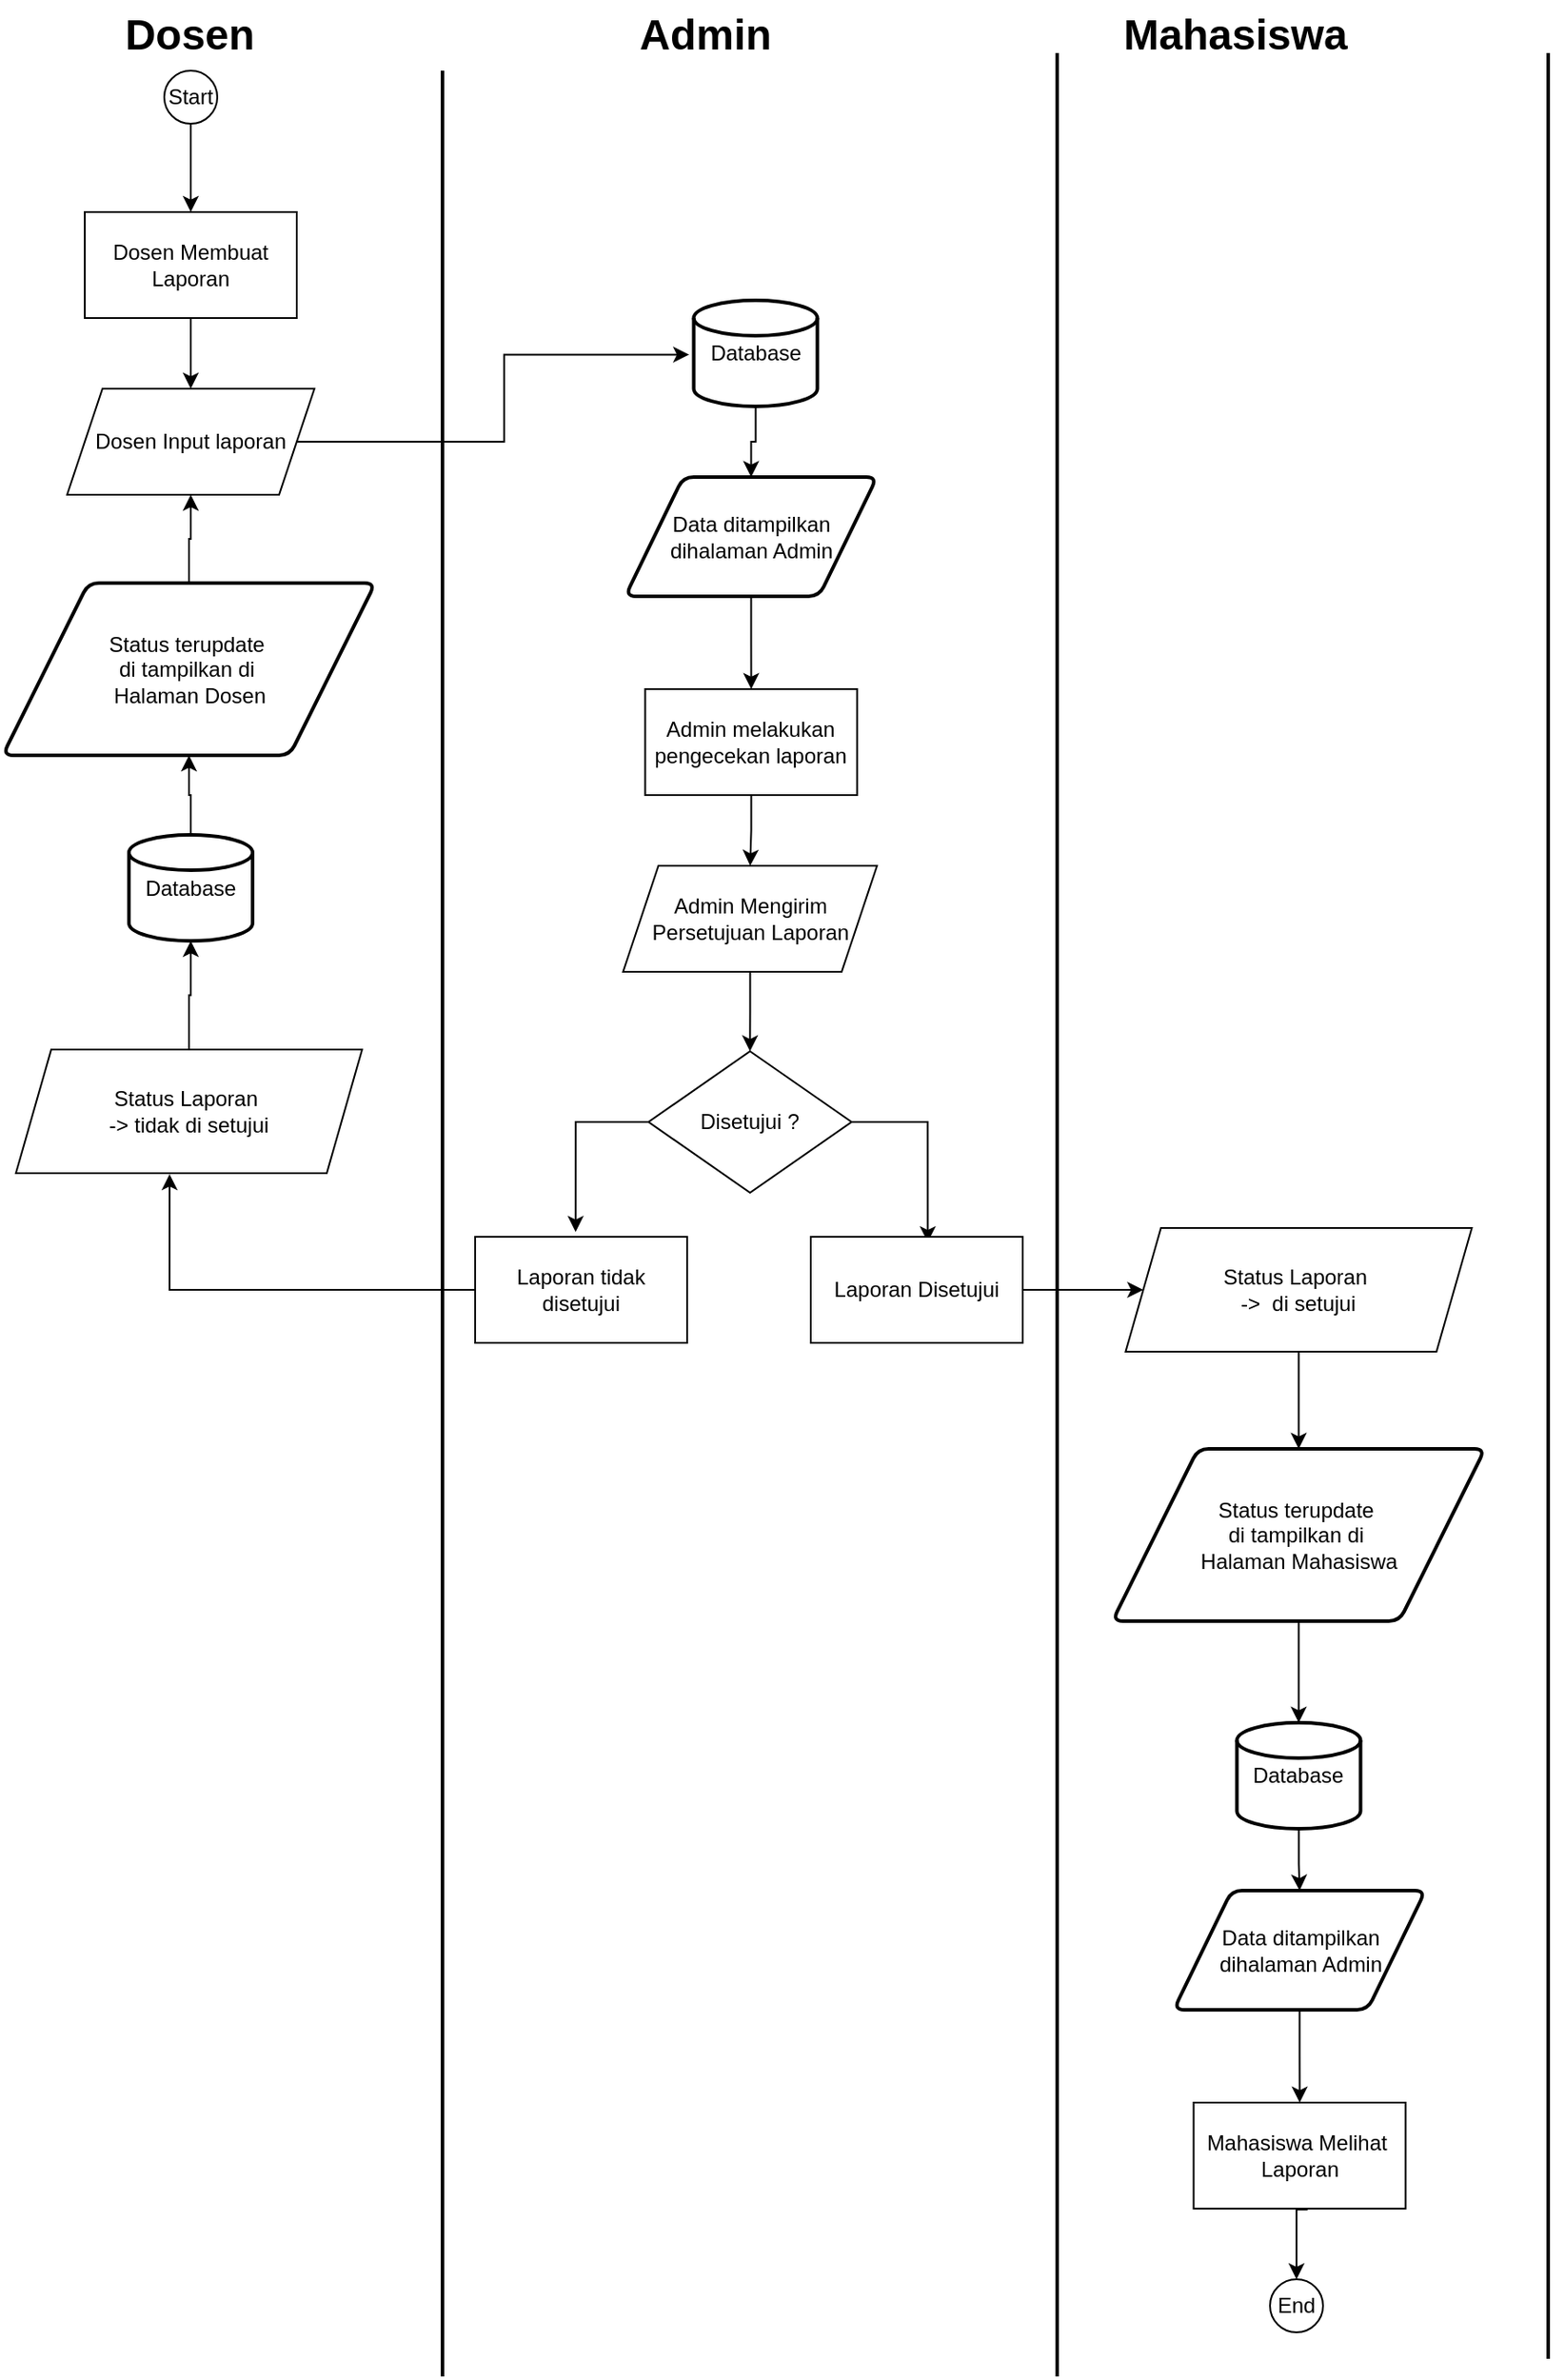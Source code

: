 <mxfile version="24.8.6">
  <diagram id="C5RBs43oDa-KdzZeNtuy" name="Page-1">
    <mxGraphModel dx="2840" dy="2540" grid="1" gridSize="10" guides="1" tooltips="1" connect="1" arrows="1" fold="1" page="1" pageScale="1" pageWidth="827" pageHeight="1169" math="0" shadow="0">
      <root>
        <mxCell id="WIyWlLk6GJQsqaUBKTNV-0" />
        <mxCell id="WIyWlLk6GJQsqaUBKTNV-1" parent="WIyWlLk6GJQsqaUBKTNV-0" />
        <mxCell id="FgMpDFjrvHOMf_fk4ZTs-14" value="" style="line;strokeWidth=2;html=1;rotation=-180;direction=south;" vertex="1" parent="WIyWlLk6GJQsqaUBKTNV-1">
          <mxGeometry x="464" y="30" width="15" height="1305" as="geometry" />
        </mxCell>
        <mxCell id="FgMpDFjrvHOMf_fk4ZTs-16" value="" style="line;strokeWidth=2;html=1;rotation=-180;direction=south;" vertex="1" parent="WIyWlLk6GJQsqaUBKTNV-1">
          <mxGeometry x="812" y="20" width="15" height="1315" as="geometry" />
        </mxCell>
        <mxCell id="FgMpDFjrvHOMf_fk4ZTs-17" value="" style="line;strokeWidth=2;html=1;rotation=-180;direction=south;" vertex="1" parent="WIyWlLk6GJQsqaUBKTNV-1">
          <mxGeometry x="1090" y="20" width="15" height="1305" as="geometry" />
        </mxCell>
        <mxCell id="FgMpDFjrvHOMf_fk4ZTs-18" value="Dosen" style="text;strokeColor=none;fillColor=none;html=1;fontSize=24;fontStyle=1;verticalAlign=middle;align=center;" vertex="1" parent="WIyWlLk6GJQsqaUBKTNV-1">
          <mxGeometry x="278" y="-10" width="100" height="40" as="geometry" />
        </mxCell>
        <mxCell id="FgMpDFjrvHOMf_fk4ZTs-19" value="Admin" style="text;strokeColor=none;fillColor=none;html=1;fontSize=24;fontStyle=1;verticalAlign=middle;align=center;" vertex="1" parent="WIyWlLk6GJQsqaUBKTNV-1">
          <mxGeometry x="570" y="-10" width="100" height="40" as="geometry" />
        </mxCell>
        <mxCell id="FgMpDFjrvHOMf_fk4ZTs-20" value="Mahasiswa" style="text;strokeColor=none;fillColor=none;html=1;fontSize=24;fontStyle=1;verticalAlign=middle;align=center;" vertex="1" parent="WIyWlLk6GJQsqaUBKTNV-1">
          <mxGeometry x="870" y="-10" width="100" height="40" as="geometry" />
        </mxCell>
        <mxCell id="FgMpDFjrvHOMf_fk4ZTs-23" value="" style="edgeStyle=orthogonalEdgeStyle;rounded=0;orthogonalLoop=1;jettySize=auto;html=1;" edge="1" parent="WIyWlLk6GJQsqaUBKTNV-1" source="FgMpDFjrvHOMf_fk4ZTs-21" target="FgMpDFjrvHOMf_fk4ZTs-22">
          <mxGeometry relative="1" as="geometry" />
        </mxCell>
        <mxCell id="FgMpDFjrvHOMf_fk4ZTs-21" value="Dosen Membuat Laporan" style="rounded=0;whiteSpace=wrap;html=1;" vertex="1" parent="WIyWlLk6GJQsqaUBKTNV-1">
          <mxGeometry x="269" y="110" width="120" height="60" as="geometry" />
        </mxCell>
        <mxCell id="FgMpDFjrvHOMf_fk4ZTs-27" value="" style="edgeStyle=orthogonalEdgeStyle;rounded=0;orthogonalLoop=1;jettySize=auto;html=1;entryX=-0.037;entryY=0.512;entryDx=0;entryDy=0;entryPerimeter=0;" edge="1" parent="WIyWlLk6GJQsqaUBKTNV-1" source="FgMpDFjrvHOMf_fk4ZTs-22" target="FgMpDFjrvHOMf_fk4ZTs-26">
          <mxGeometry relative="1" as="geometry" />
        </mxCell>
        <mxCell id="FgMpDFjrvHOMf_fk4ZTs-22" value="Dosen Input laporan" style="shape=parallelogram;perimeter=parallelogramPerimeter;whiteSpace=wrap;html=1;fixedSize=1;" vertex="1" parent="WIyWlLk6GJQsqaUBKTNV-1">
          <mxGeometry x="259" y="210" width="140" height="60" as="geometry" />
        </mxCell>
        <mxCell id="FgMpDFjrvHOMf_fk4ZTs-25" value="" style="edgeStyle=orthogonalEdgeStyle;rounded=0;orthogonalLoop=1;jettySize=auto;html=1;" edge="1" parent="WIyWlLk6GJQsqaUBKTNV-1" source="FgMpDFjrvHOMf_fk4ZTs-24" target="FgMpDFjrvHOMf_fk4ZTs-21">
          <mxGeometry relative="1" as="geometry" />
        </mxCell>
        <mxCell id="FgMpDFjrvHOMf_fk4ZTs-24" value="Start" style="ellipse;whiteSpace=wrap;html=1;aspect=fixed;" vertex="1" parent="WIyWlLk6GJQsqaUBKTNV-1">
          <mxGeometry x="314" y="30" width="30" height="30" as="geometry" />
        </mxCell>
        <mxCell id="FgMpDFjrvHOMf_fk4ZTs-31" value="" style="edgeStyle=orthogonalEdgeStyle;rounded=0;orthogonalLoop=1;jettySize=auto;html=1;" edge="1" parent="WIyWlLk6GJQsqaUBKTNV-1" source="FgMpDFjrvHOMf_fk4ZTs-26" target="FgMpDFjrvHOMf_fk4ZTs-30">
          <mxGeometry relative="1" as="geometry" />
        </mxCell>
        <mxCell id="FgMpDFjrvHOMf_fk4ZTs-26" value="Database" style="strokeWidth=2;html=1;shape=mxgraph.flowchart.database;whiteSpace=wrap;" vertex="1" parent="WIyWlLk6GJQsqaUBKTNV-1">
          <mxGeometry x="613.75" y="160" width="70" height="60" as="geometry" />
        </mxCell>
        <mxCell id="FgMpDFjrvHOMf_fk4ZTs-34" value="" style="edgeStyle=orthogonalEdgeStyle;rounded=0;orthogonalLoop=1;jettySize=auto;html=1;" edge="1" parent="WIyWlLk6GJQsqaUBKTNV-1" source="FgMpDFjrvHOMf_fk4ZTs-28" target="FgMpDFjrvHOMf_fk4ZTs-33">
          <mxGeometry relative="1" as="geometry" />
        </mxCell>
        <mxCell id="FgMpDFjrvHOMf_fk4ZTs-28" value="Admin melakukan pengecekan laporan" style="rounded=0;whiteSpace=wrap;html=1;" vertex="1" parent="WIyWlLk6GJQsqaUBKTNV-1">
          <mxGeometry x="586.25" y="380" width="120" height="60" as="geometry" />
        </mxCell>
        <mxCell id="FgMpDFjrvHOMf_fk4ZTs-32" value="" style="edgeStyle=orthogonalEdgeStyle;rounded=0;orthogonalLoop=1;jettySize=auto;html=1;" edge="1" parent="WIyWlLk6GJQsqaUBKTNV-1" source="FgMpDFjrvHOMf_fk4ZTs-30" target="FgMpDFjrvHOMf_fk4ZTs-28">
          <mxGeometry relative="1" as="geometry" />
        </mxCell>
        <mxCell id="FgMpDFjrvHOMf_fk4ZTs-30" value="Data ditampilkan dihalaman Admin" style="shape=parallelogram;html=1;strokeWidth=2;perimeter=parallelogramPerimeter;whiteSpace=wrap;rounded=1;arcSize=12;size=0.23;" vertex="1" parent="WIyWlLk6GJQsqaUBKTNV-1">
          <mxGeometry x="575" y="260" width="142.5" height="67.5" as="geometry" />
        </mxCell>
        <mxCell id="FgMpDFjrvHOMf_fk4ZTs-36" value="" style="edgeStyle=orthogonalEdgeStyle;rounded=0;orthogonalLoop=1;jettySize=auto;html=1;" edge="1" parent="WIyWlLk6GJQsqaUBKTNV-1" source="FgMpDFjrvHOMf_fk4ZTs-33" target="FgMpDFjrvHOMf_fk4ZTs-35">
          <mxGeometry relative="1" as="geometry" />
        </mxCell>
        <mxCell id="FgMpDFjrvHOMf_fk4ZTs-33" value="Admin Mengirim&lt;br&gt;Persetujuan Laporan" style="shape=parallelogram;perimeter=parallelogramPerimeter;whiteSpace=wrap;html=1;fixedSize=1;" vertex="1" parent="WIyWlLk6GJQsqaUBKTNV-1">
          <mxGeometry x="573.75" y="480" width="143.75" height="60" as="geometry" />
        </mxCell>
        <mxCell id="FgMpDFjrvHOMf_fk4ZTs-37" value="" style="edgeStyle=orthogonalEdgeStyle;rounded=0;orthogonalLoop=1;jettySize=auto;html=1;entryX=0.474;entryY=-0.046;entryDx=0;entryDy=0;entryPerimeter=0;exitX=0;exitY=0.5;exitDx=0;exitDy=0;" edge="1" parent="WIyWlLk6GJQsqaUBKTNV-1" source="FgMpDFjrvHOMf_fk4ZTs-35" target="FgMpDFjrvHOMf_fk4ZTs-38">
          <mxGeometry relative="1" as="geometry">
            <mxPoint x="540" y="660" as="targetPoint" />
          </mxGeometry>
        </mxCell>
        <mxCell id="FgMpDFjrvHOMf_fk4ZTs-44" value="" style="edgeStyle=orthogonalEdgeStyle;rounded=0;orthogonalLoop=1;jettySize=auto;html=1;entryX=0.552;entryY=0.051;entryDx=0;entryDy=0;entryPerimeter=0;exitX=1;exitY=0.5;exitDx=0;exitDy=0;" edge="1" parent="WIyWlLk6GJQsqaUBKTNV-1" source="FgMpDFjrvHOMf_fk4ZTs-35" target="FgMpDFjrvHOMf_fk4ZTs-43">
          <mxGeometry relative="1" as="geometry" />
        </mxCell>
        <mxCell id="FgMpDFjrvHOMf_fk4ZTs-35" value="Disetujui ?" style="rhombus;whiteSpace=wrap;html=1;" vertex="1" parent="WIyWlLk6GJQsqaUBKTNV-1">
          <mxGeometry x="588.13" y="585" width="115" height="80" as="geometry" />
        </mxCell>
        <mxCell id="FgMpDFjrvHOMf_fk4ZTs-38" value="Laporan tidak disetujui" style="rounded=0;whiteSpace=wrap;html=1;" vertex="1" parent="WIyWlLk6GJQsqaUBKTNV-1">
          <mxGeometry x="490" y="690" width="120" height="60" as="geometry" />
        </mxCell>
        <mxCell id="FgMpDFjrvHOMf_fk4ZTs-62" value="" style="edgeStyle=orthogonalEdgeStyle;rounded=0;orthogonalLoop=1;jettySize=auto;html=1;" edge="1" parent="WIyWlLk6GJQsqaUBKTNV-1" source="FgMpDFjrvHOMf_fk4ZTs-43" target="FgMpDFjrvHOMf_fk4ZTs-61">
          <mxGeometry relative="1" as="geometry" />
        </mxCell>
        <mxCell id="FgMpDFjrvHOMf_fk4ZTs-43" value="Laporan Disetujui" style="rounded=0;whiteSpace=wrap;html=1;" vertex="1" parent="WIyWlLk6GJQsqaUBKTNV-1">
          <mxGeometry x="680" y="690" width="120" height="60" as="geometry" />
        </mxCell>
        <mxCell id="FgMpDFjrvHOMf_fk4ZTs-49" value="" style="edgeStyle=orthogonalEdgeStyle;rounded=0;orthogonalLoop=1;jettySize=auto;html=1;" edge="1" parent="WIyWlLk6GJQsqaUBKTNV-1" source="FgMpDFjrvHOMf_fk4ZTs-47" target="FgMpDFjrvHOMf_fk4ZTs-48">
          <mxGeometry relative="1" as="geometry" />
        </mxCell>
        <mxCell id="FgMpDFjrvHOMf_fk4ZTs-47" value="Data ditampilkan dihalaman Admin" style="shape=parallelogram;html=1;strokeWidth=2;perimeter=parallelogramPerimeter;whiteSpace=wrap;rounded=1;arcSize=12;size=0.23;" vertex="1" parent="WIyWlLk6GJQsqaUBKTNV-1">
          <mxGeometry x="885.5" y="1060" width="142.5" height="67.5" as="geometry" />
        </mxCell>
        <mxCell id="FgMpDFjrvHOMf_fk4ZTs-48" value="Mahasiswa Melihat&amp;nbsp;&lt;div&gt;Laporan&lt;/div&gt;" style="rounded=0;whiteSpace=wrap;html=1;" vertex="1" parent="WIyWlLk6GJQsqaUBKTNV-1">
          <mxGeometry x="896.75" y="1180" width="120" height="60" as="geometry" />
        </mxCell>
        <mxCell id="FgMpDFjrvHOMf_fk4ZTs-51" value="End" style="ellipse;whiteSpace=wrap;html=1;aspect=fixed;" vertex="1" parent="WIyWlLk6GJQsqaUBKTNV-1">
          <mxGeometry x="940" y="1280" width="30" height="30" as="geometry" />
        </mxCell>
        <mxCell id="FgMpDFjrvHOMf_fk4ZTs-52" value="" style="edgeStyle=orthogonalEdgeStyle;rounded=0;orthogonalLoop=1;jettySize=auto;html=1;exitX=0.538;exitY=1.008;exitDx=0;exitDy=0;exitPerimeter=0;entryX=0.5;entryY=0;entryDx=0;entryDy=0;" edge="1" parent="WIyWlLk6GJQsqaUBKTNV-1" source="FgMpDFjrvHOMf_fk4ZTs-48" target="FgMpDFjrvHOMf_fk4ZTs-51">
          <mxGeometry relative="1" as="geometry">
            <mxPoint x="977.75" y="1158" as="sourcePoint" />
            <mxPoint x="977.75" y="1190" as="targetPoint" />
          </mxGeometry>
        </mxCell>
        <mxCell id="FgMpDFjrvHOMf_fk4ZTs-58" value="" style="edgeStyle=orthogonalEdgeStyle;rounded=0;orthogonalLoop=1;jettySize=auto;html=1;" edge="1" parent="WIyWlLk6GJQsqaUBKTNV-1" source="FgMpDFjrvHOMf_fk4ZTs-53" target="FgMpDFjrvHOMf_fk4ZTs-57">
          <mxGeometry relative="1" as="geometry" />
        </mxCell>
        <mxCell id="FgMpDFjrvHOMf_fk4ZTs-53" value="Database" style="strokeWidth=2;html=1;shape=mxgraph.flowchart.database;whiteSpace=wrap;" vertex="1" parent="WIyWlLk6GJQsqaUBKTNV-1">
          <mxGeometry x="294" y="462.5" width="70" height="60" as="geometry" />
        </mxCell>
        <mxCell id="FgMpDFjrvHOMf_fk4ZTs-54" value="Status Laporan&amp;nbsp;&lt;div&gt;-&amp;gt; tidak di setujui&lt;/div&gt;" style="shape=parallelogram;perimeter=parallelogramPerimeter;whiteSpace=wrap;html=1;fixedSize=1;" vertex="1" parent="WIyWlLk6GJQsqaUBKTNV-1">
          <mxGeometry x="230" y="584" width="196" height="70" as="geometry" />
        </mxCell>
        <mxCell id="FgMpDFjrvHOMf_fk4ZTs-55" style="edgeStyle=orthogonalEdgeStyle;rounded=0;orthogonalLoop=1;jettySize=auto;html=1;entryX=0.444;entryY=1.008;entryDx=0;entryDy=0;entryPerimeter=0;" edge="1" parent="WIyWlLk6GJQsqaUBKTNV-1" source="FgMpDFjrvHOMf_fk4ZTs-38" target="FgMpDFjrvHOMf_fk4ZTs-54">
          <mxGeometry relative="1" as="geometry" />
        </mxCell>
        <mxCell id="FgMpDFjrvHOMf_fk4ZTs-56" style="edgeStyle=orthogonalEdgeStyle;rounded=0;orthogonalLoop=1;jettySize=auto;html=1;exitX=0.5;exitY=0;exitDx=0;exitDy=0;entryX=0.5;entryY=1;entryDx=0;entryDy=0;entryPerimeter=0;" edge="1" parent="WIyWlLk6GJQsqaUBKTNV-1" source="FgMpDFjrvHOMf_fk4ZTs-54" target="FgMpDFjrvHOMf_fk4ZTs-53">
          <mxGeometry relative="1" as="geometry" />
        </mxCell>
        <mxCell id="FgMpDFjrvHOMf_fk4ZTs-59" value="" style="edgeStyle=orthogonalEdgeStyle;rounded=0;orthogonalLoop=1;jettySize=auto;html=1;" edge="1" parent="WIyWlLk6GJQsqaUBKTNV-1" source="FgMpDFjrvHOMf_fk4ZTs-57" target="FgMpDFjrvHOMf_fk4ZTs-22">
          <mxGeometry relative="1" as="geometry" />
        </mxCell>
        <mxCell id="FgMpDFjrvHOMf_fk4ZTs-57" value="Status terupdate&amp;nbsp;&lt;div&gt;di tampilkan di&amp;nbsp;&lt;/div&gt;&lt;div&gt;Halaman Dosen&lt;/div&gt;" style="shape=parallelogram;html=1;strokeWidth=2;perimeter=parallelogramPerimeter;whiteSpace=wrap;rounded=1;arcSize=12;size=0.23;" vertex="1" parent="WIyWlLk6GJQsqaUBKTNV-1">
          <mxGeometry x="222.5" y="320" width="211" height="97.5" as="geometry" />
        </mxCell>
        <mxCell id="FgMpDFjrvHOMf_fk4ZTs-65" value="" style="edgeStyle=orthogonalEdgeStyle;rounded=0;orthogonalLoop=1;jettySize=auto;html=1;" edge="1" parent="WIyWlLk6GJQsqaUBKTNV-1" source="FgMpDFjrvHOMf_fk4ZTs-61" target="FgMpDFjrvHOMf_fk4ZTs-64">
          <mxGeometry relative="1" as="geometry" />
        </mxCell>
        <mxCell id="FgMpDFjrvHOMf_fk4ZTs-61" value="Status Laporan&amp;nbsp;&lt;div&gt;-&amp;gt;&amp;nbsp; di setujui&lt;/div&gt;" style="shape=parallelogram;perimeter=parallelogramPerimeter;whiteSpace=wrap;html=1;fixedSize=1;" vertex="1" parent="WIyWlLk6GJQsqaUBKTNV-1">
          <mxGeometry x="858.25" y="685" width="196" height="70" as="geometry" />
        </mxCell>
        <mxCell id="FgMpDFjrvHOMf_fk4ZTs-67" value="" style="edgeStyle=orthogonalEdgeStyle;rounded=0;orthogonalLoop=1;jettySize=auto;html=1;" edge="1" parent="WIyWlLk6GJQsqaUBKTNV-1" source="FgMpDFjrvHOMf_fk4ZTs-63" target="FgMpDFjrvHOMf_fk4ZTs-47">
          <mxGeometry relative="1" as="geometry" />
        </mxCell>
        <mxCell id="FgMpDFjrvHOMf_fk4ZTs-63" value="Database" style="strokeWidth=2;html=1;shape=mxgraph.flowchart.database;whiteSpace=wrap;" vertex="1" parent="WIyWlLk6GJQsqaUBKTNV-1">
          <mxGeometry x="921.25" y="965" width="70" height="60" as="geometry" />
        </mxCell>
        <mxCell id="FgMpDFjrvHOMf_fk4ZTs-66" value="" style="edgeStyle=orthogonalEdgeStyle;rounded=0;orthogonalLoop=1;jettySize=auto;html=1;" edge="1" parent="WIyWlLk6GJQsqaUBKTNV-1" source="FgMpDFjrvHOMf_fk4ZTs-64" target="FgMpDFjrvHOMf_fk4ZTs-63">
          <mxGeometry relative="1" as="geometry" />
        </mxCell>
        <mxCell id="FgMpDFjrvHOMf_fk4ZTs-64" value="Status terupdate&amp;nbsp;&lt;div&gt;di tampilkan di&amp;nbsp;&lt;/div&gt;&lt;div&gt;Halaman Mahasiswa&lt;/div&gt;" style="shape=parallelogram;html=1;strokeWidth=2;perimeter=parallelogramPerimeter;whiteSpace=wrap;rounded=1;arcSize=12;size=0.23;" vertex="1" parent="WIyWlLk6GJQsqaUBKTNV-1">
          <mxGeometry x="850.75" y="810" width="211" height="97.5" as="geometry" />
        </mxCell>
      </root>
    </mxGraphModel>
  </diagram>
</mxfile>
